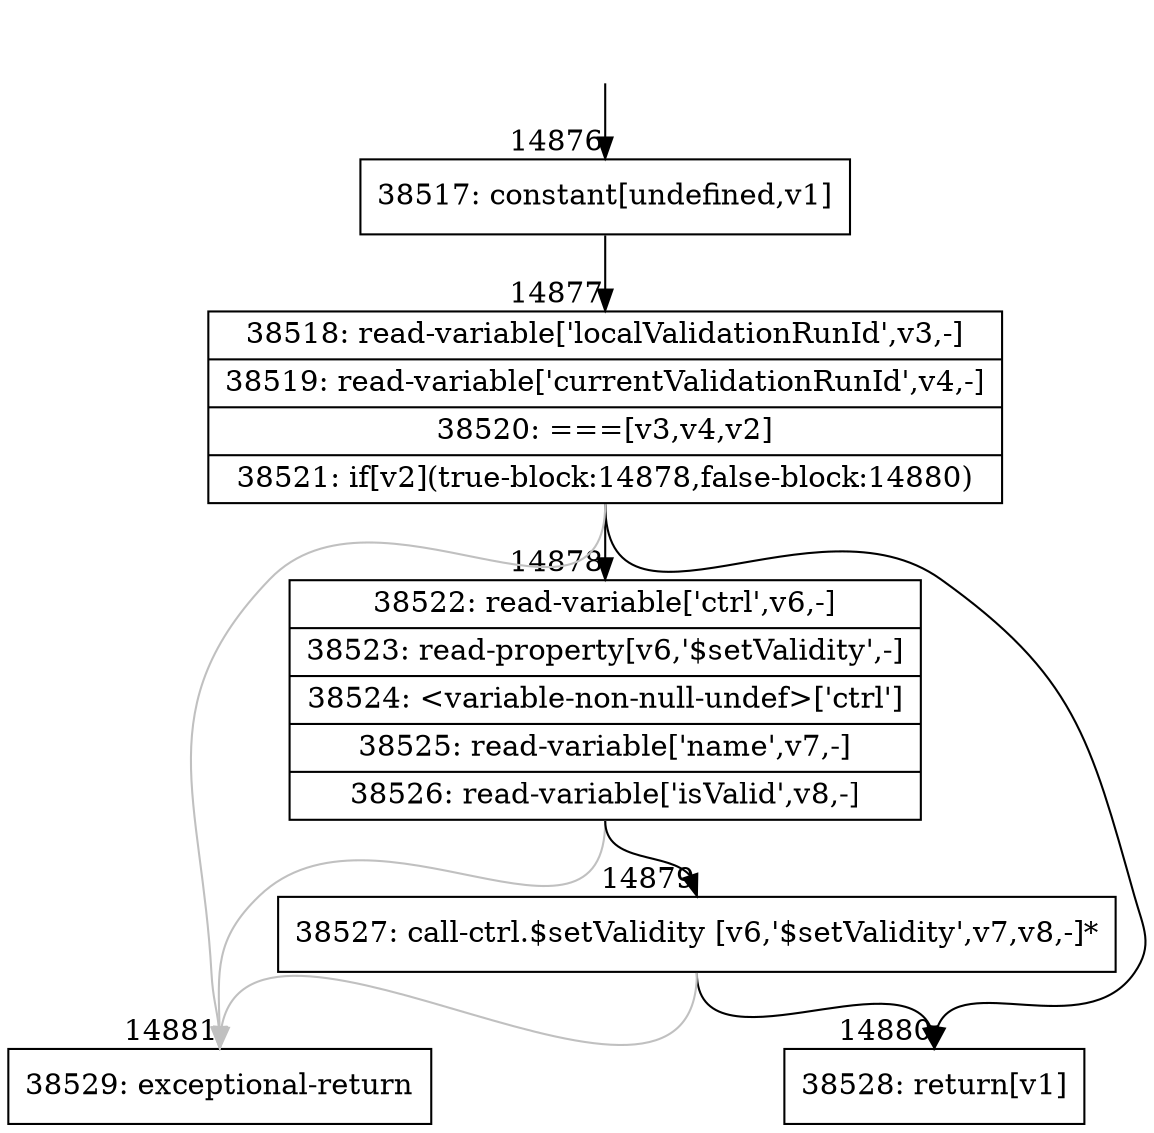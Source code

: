 digraph {
rankdir="TD"
BB_entry1197[shape=none,label=""];
BB_entry1197 -> BB14876 [tailport=s, headport=n, headlabel="    14876"]
BB14876 [shape=record label="{38517: constant[undefined,v1]}" ] 
BB14876 -> BB14877 [tailport=s, headport=n, headlabel="      14877"]
BB14877 [shape=record label="{38518: read-variable['localValidationRunId',v3,-]|38519: read-variable['currentValidationRunId',v4,-]|38520: ===[v3,v4,v2]|38521: if[v2](true-block:14878,false-block:14880)}" ] 
BB14877 -> BB14878 [tailport=s, headport=n, headlabel="      14878"]
BB14877 -> BB14880 [tailport=s, headport=n, headlabel="      14880"]
BB14877 -> BB14881 [tailport=s, headport=n, color=gray, headlabel="      14881"]
BB14878 [shape=record label="{38522: read-variable['ctrl',v6,-]|38523: read-property[v6,'$setValidity',-]|38524: \<variable-non-null-undef\>['ctrl']|38525: read-variable['name',v7,-]|38526: read-variable['isValid',v8,-]}" ] 
BB14878 -> BB14879 [tailport=s, headport=n, headlabel="      14879"]
BB14878 -> BB14881 [tailport=s, headport=n, color=gray]
BB14879 [shape=record label="{38527: call-ctrl.$setValidity [v6,'$setValidity',v7,v8,-]*}" ] 
BB14879 -> BB14880 [tailport=s, headport=n]
BB14879 -> BB14881 [tailport=s, headport=n, color=gray]
BB14880 [shape=record label="{38528: return[v1]}" ] 
BB14881 [shape=record label="{38529: exceptional-return}" ] 
//#$~ 24958
}
